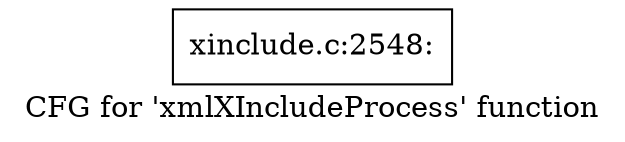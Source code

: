 digraph "CFG for 'xmlXIncludeProcess' function" {
	label="CFG for 'xmlXIncludeProcess' function";

	Node0x5462440 [shape=record,label="{xinclude.c:2548:}"];
}
